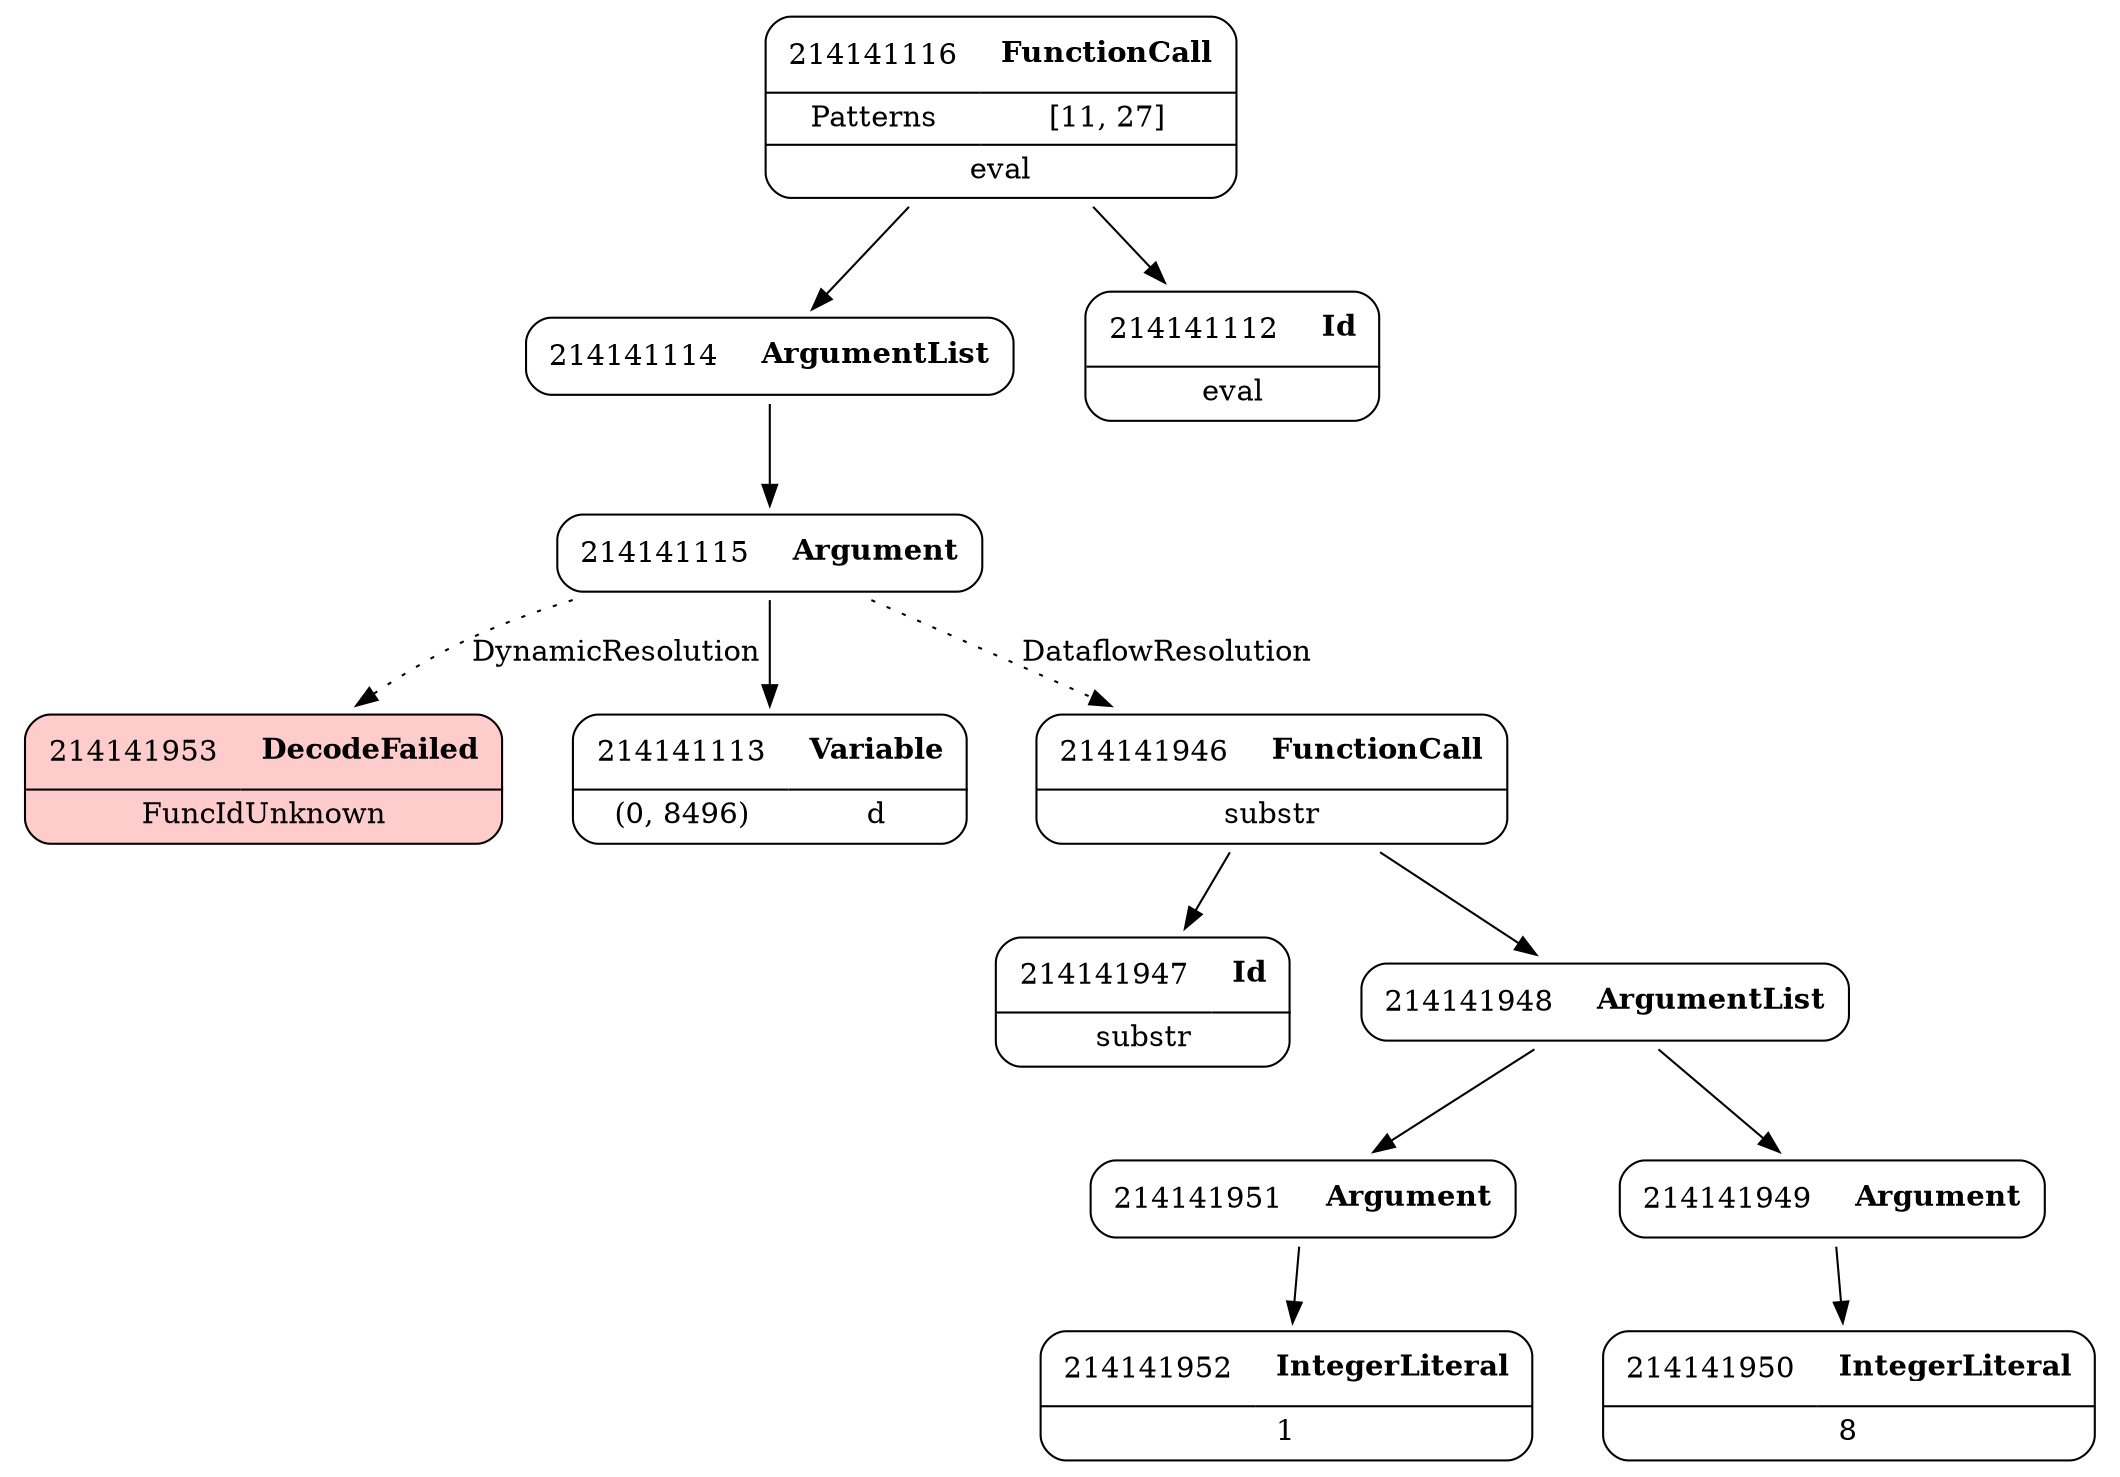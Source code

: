 digraph ast {
node [shape=none];
214141953 [label=<<TABLE border='1' cellspacing='0' cellpadding='10' style='rounded' bgcolor='#FFCCCC' ><TR><TD border='0'>214141953</TD><TD border='0'><B>DecodeFailed</B></TD></TR><HR/><TR><TD border='0' cellpadding='5' colspan='2'>FuncIdUnknown</TD></TR></TABLE>>];
214141952 [label=<<TABLE border='1' cellspacing='0' cellpadding='10' style='rounded' ><TR><TD border='0'>214141952</TD><TD border='0'><B>IntegerLiteral</B></TD></TR><HR/><TR><TD border='0' cellpadding='5' colspan='2'>1</TD></TR></TABLE>>];
214141115 [label=<<TABLE border='1' cellspacing='0' cellpadding='10' style='rounded' ><TR><TD border='0'>214141115</TD><TD border='0'><B>Argument</B></TD></TR></TABLE>>];
214141115 -> 214141113 [weight=2];
214141115 -> 214141953 [style=dotted,label=DynamicResolution];
214141115 -> 214141946 [style=dotted,label=DataflowResolution];
214141947 [label=<<TABLE border='1' cellspacing='0' cellpadding='10' style='rounded' ><TR><TD border='0'>214141947</TD><TD border='0'><B>Id</B></TD></TR><HR/><TR><TD border='0' cellpadding='5' colspan='2'>substr</TD></TR></TABLE>>];
214141114 [label=<<TABLE border='1' cellspacing='0' cellpadding='10' style='rounded' ><TR><TD border='0'>214141114</TD><TD border='0'><B>ArgumentList</B></TD></TR></TABLE>>];
214141114 -> 214141115 [weight=2];
214141946 [label=<<TABLE border='1' cellspacing='0' cellpadding='10' style='rounded' ><TR><TD border='0'>214141946</TD><TD border='0'><B>FunctionCall</B></TD></TR><HR/><TR><TD border='0' cellpadding='5' colspan='2'>substr</TD></TR></TABLE>>];
214141946 -> 214141947 [weight=2];
214141946 -> 214141948 [weight=2];
214141113 [label=<<TABLE border='1' cellspacing='0' cellpadding='10' style='rounded' ><TR><TD border='0'>214141113</TD><TD border='0'><B>Variable</B></TD></TR><HR/><TR><TD border='0' cellpadding='5'>(0, 8496)</TD><TD border='0' cellpadding='5'>d</TD></TR></TABLE>>];
214141112 [label=<<TABLE border='1' cellspacing='0' cellpadding='10' style='rounded' ><TR><TD border='0'>214141112</TD><TD border='0'><B>Id</B></TD></TR><HR/><TR><TD border='0' cellpadding='5' colspan='2'>eval</TD></TR></TABLE>>];
214141951 [label=<<TABLE border='1' cellspacing='0' cellpadding='10' style='rounded' ><TR><TD border='0'>214141951</TD><TD border='0'><B>Argument</B></TD></TR></TABLE>>];
214141951 -> 214141952 [weight=2];
214141950 [label=<<TABLE border='1' cellspacing='0' cellpadding='10' style='rounded' ><TR><TD border='0'>214141950</TD><TD border='0'><B>IntegerLiteral</B></TD></TR><HR/><TR><TD border='0' cellpadding='5' colspan='2'>8</TD></TR></TABLE>>];
214141949 [label=<<TABLE border='1' cellspacing='0' cellpadding='10' style='rounded' ><TR><TD border='0'>214141949</TD><TD border='0'><B>Argument</B></TD></TR></TABLE>>];
214141949 -> 214141950 [weight=2];
214141116 [label=<<TABLE border='1' cellspacing='0' cellpadding='10' style='rounded' ><TR><TD border='0'>214141116</TD><TD border='0'><B>FunctionCall</B></TD></TR><HR/><TR><TD border='0' cellpadding='5'>Patterns</TD><TD border='0' cellpadding='5'>[11, 27]</TD></TR><HR/><TR><TD border='0' cellpadding='5' colspan='2'>eval</TD></TR></TABLE>>];
214141116 -> 214141112 [weight=2];
214141116 -> 214141114 [weight=2];
214141948 [label=<<TABLE border='1' cellspacing='0' cellpadding='10' style='rounded' ><TR><TD border='0'>214141948</TD><TD border='0'><B>ArgumentList</B></TD></TR></TABLE>>];
214141948 -> 214141949 [weight=2];
214141948 -> 214141951 [weight=2];
}
